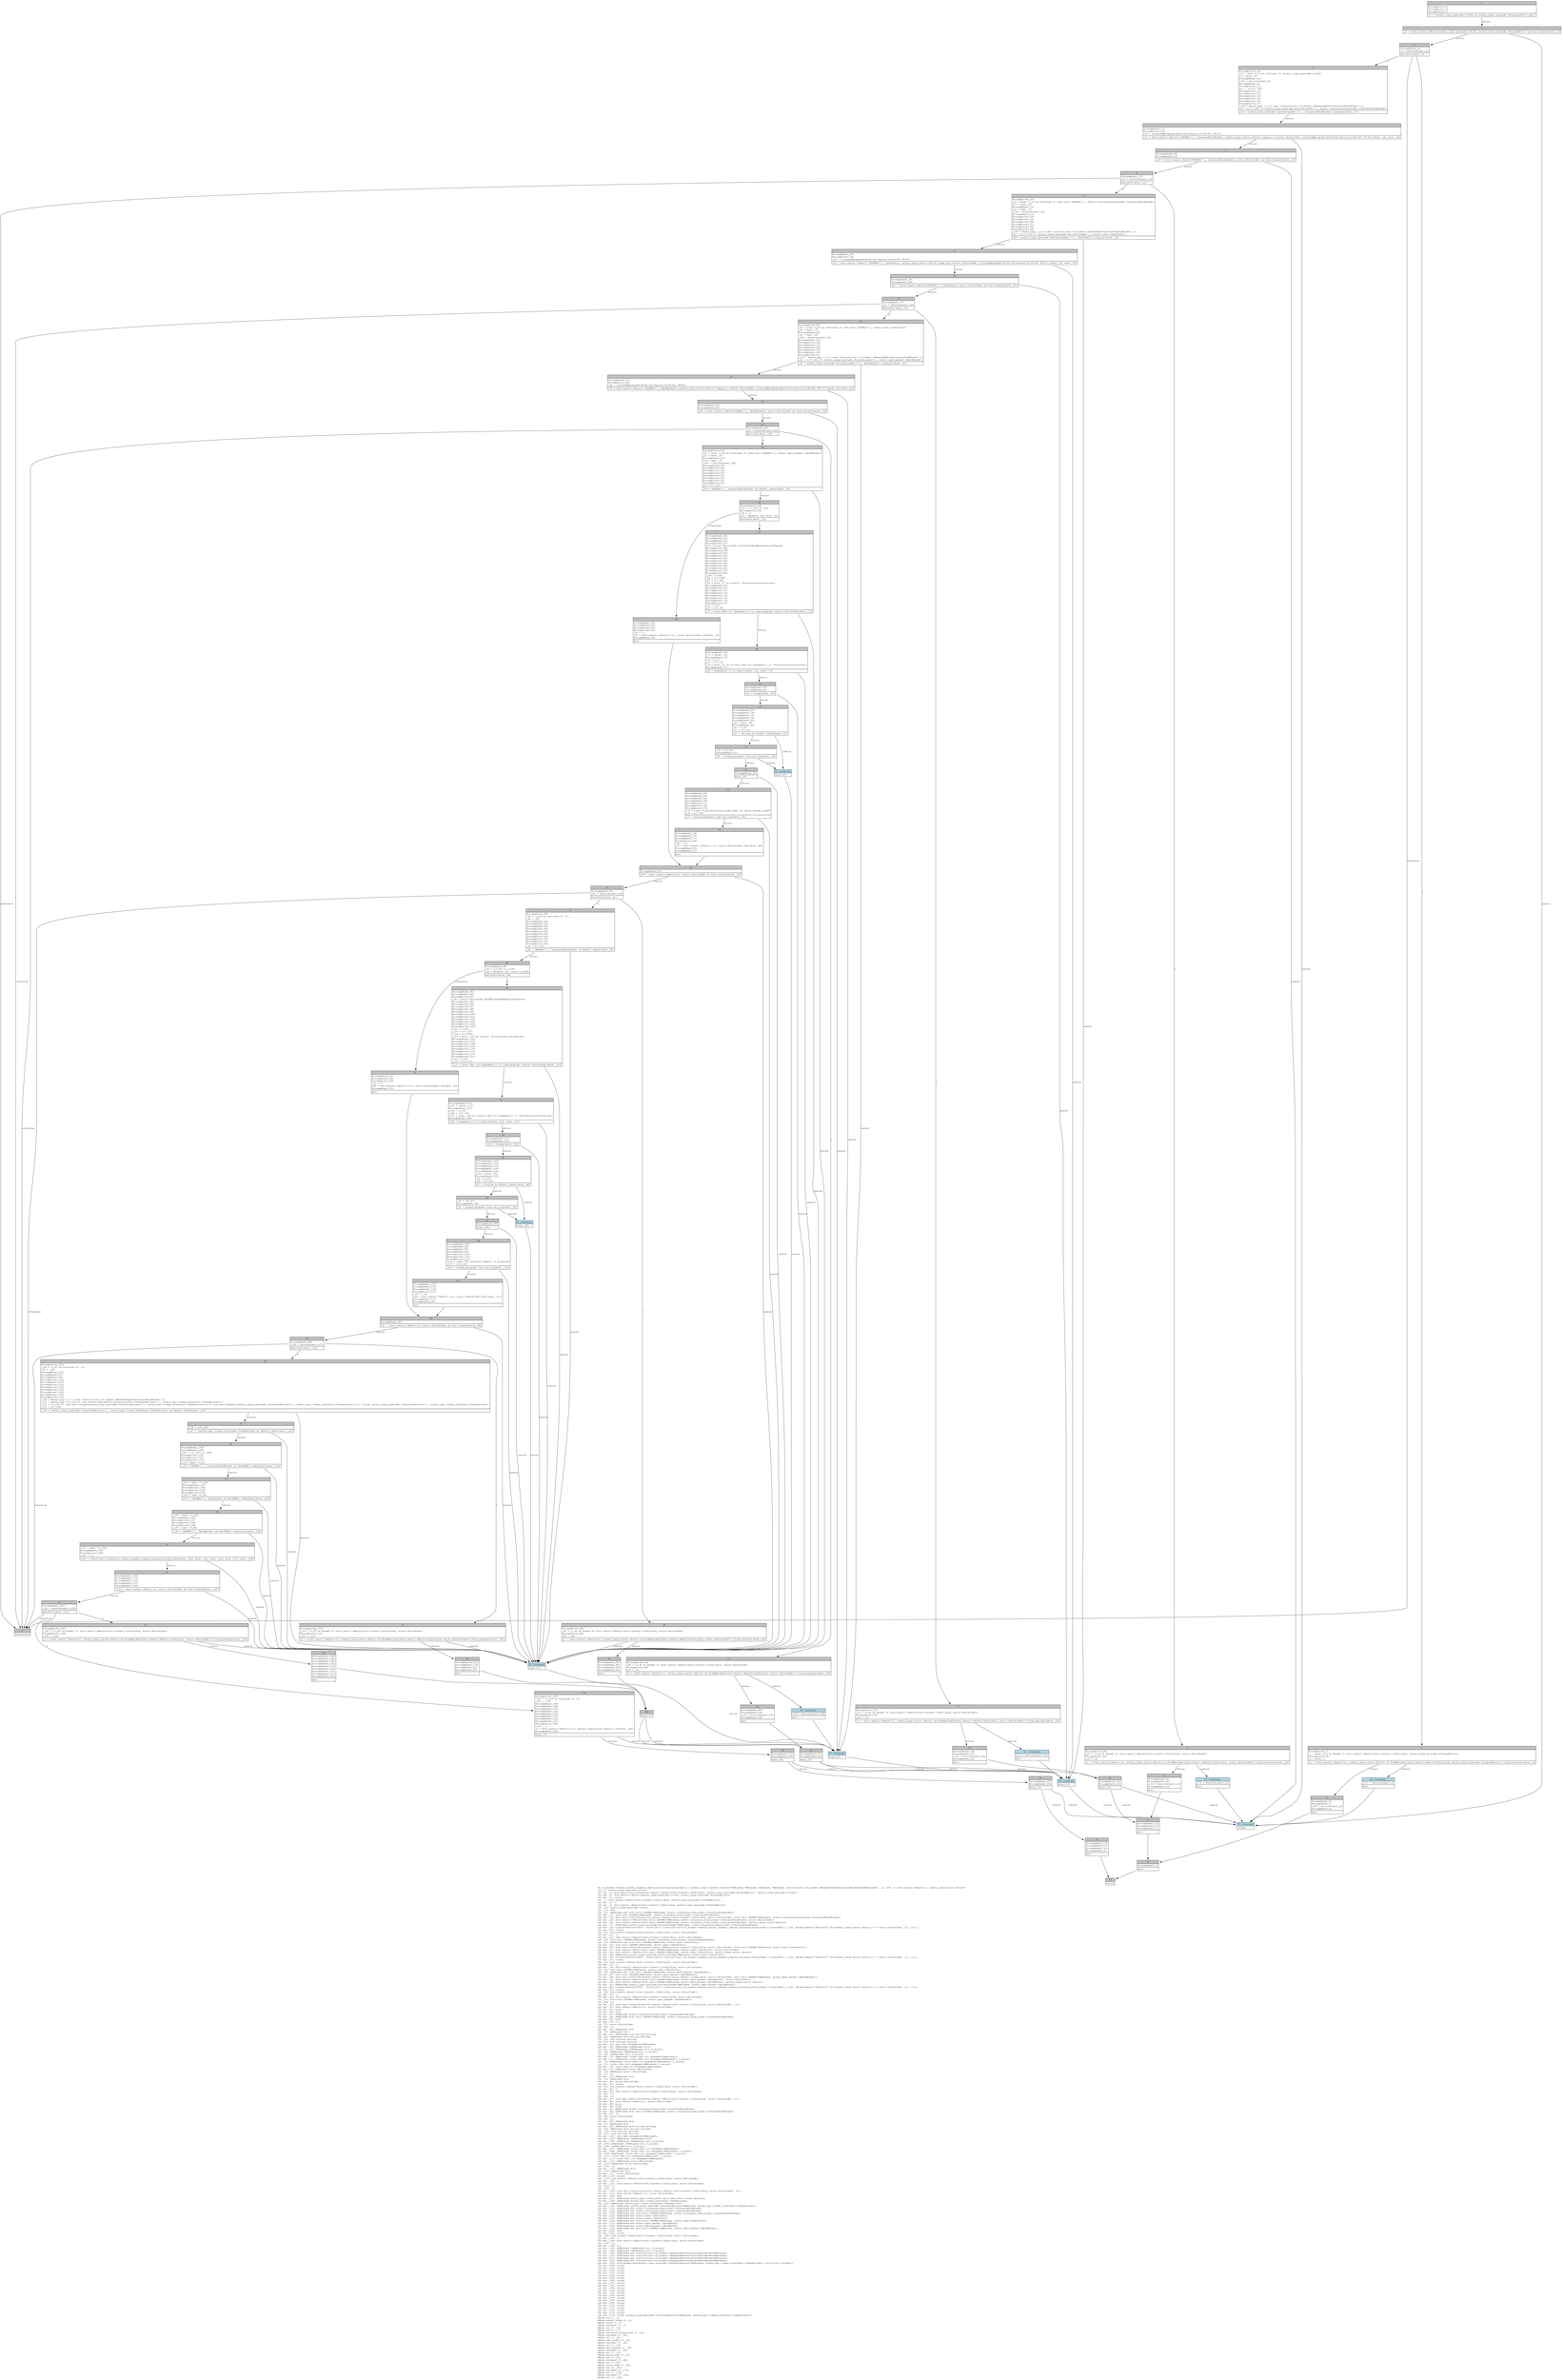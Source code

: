 digraph Mir_0_1212 {
    graph [fontname="Courier, monospace"];
    node [fontname="Courier, monospace"];
    edge [fontname="Courier, monospace"];
    label=<fn if_staker::handle_cancel_request_remove_insurance_fund_stake(_1: anchor_lang::context::Context&lt;ReErased, ReErased, ReErased, ReErased, instructions::if_staker::RequestRemoveInsuranceFundStake&lt;ReErased&gt;&gt;, _2: u16) -&gt; std::result::Result&lt;(), anchor_lang::error::Error&gt;<br align="left"/>let _3: anchor_lang::prelude::Clock;<br align="left"/>let mut _4: std::ops::ControlFlow&lt;std::result::Result&lt;std::convert::Infallible, anchor_lang::prelude::ProgramError&gt;, anchor_lang::prelude::Clock&gt;;<br align="left"/>let mut _5: std::result::Result&lt;anchor_lang::prelude::Clock, anchor_lang::prelude::ProgramError&gt;;<br align="left"/>let mut _6: isize;<br align="left"/>let _7: std::result::Result&lt;std::convert::Infallible, anchor_lang::prelude::ProgramError&gt;;<br align="left"/>let mut _8: !;<br align="left"/>let mut _9: std::result::Result&lt;std::convert::Infallible, anchor_lang::prelude::ProgramError&gt;;<br align="left"/>let _10: anchor_lang::prelude::Clock;<br align="left"/>let _11: i64;<br align="left"/>let _12: &amp;ReErased mut std::cell::RefMut&lt;ReErased, state::insurance_fund_stake::InsuranceFundStake&gt;;<br align="left"/>let mut _13: std::cell::RefMut&lt;ReErased, state::insurance_fund_stake::InsuranceFundStake&gt;;<br align="left"/>let mut _14: std::ops::ControlFlow&lt;std::result::Result&lt;std::convert::Infallible, error::ErrorCode&gt;, std::cell::RefMut&lt;ReErased, state::insurance_fund_stake::InsuranceFundStake&gt;&gt;;<br align="left"/>let mut _15: std::result::Result&lt;std::cell::RefMut&lt;ReErased, state::insurance_fund_stake::InsuranceFundStake&gt;, error::ErrorCode&gt;;<br align="left"/>let mut _16: std::result::Result&lt;std::cell::RefMut&lt;ReErased, state::insurance_fund_stake::InsuranceFundStake&gt;, anchor_lang::error::Error&gt;;<br align="left"/>let mut _17: &amp;ReErased anchor_lang::prelude::AccountLoader&lt;ReErased, state::insurance_fund_stake::InsuranceFundStake&gt;;<br align="left"/>let mut _18: Closure(DefId(0:8519 ~ drift[d311]::instructions::if_staker::handle_cancel_request_remove_insurance_fund_stake::{closure#0}), [i32, Binder(extern &quot;RustCall&quot; fn((anchor_lang::error::Error,)) -&gt; error::ErrorCode, []), ()]);<br align="left"/>let mut _19: isize;<br align="left"/>let _20: std::result::Result&lt;std::convert::Infallible, error::ErrorCode&gt;;<br align="left"/>let mut _21: !;<br align="left"/>let mut _22: std::result::Result&lt;std::convert::Infallible, error::ErrorCode&gt;;<br align="left"/>let _23: std::cell::RefMut&lt;ReErased, state::insurance_fund_stake::InsuranceFundStake&gt;;<br align="left"/>let _24: &amp;ReErased mut std::cell::RefMut&lt;ReErased, state::user::UserStats&gt;;<br align="left"/>let mut _25: std::cell::RefMut&lt;ReErased, state::user::UserStats&gt;;<br align="left"/>let mut _26: std::ops::ControlFlow&lt;std::result::Result&lt;std::convert::Infallible, error::ErrorCode&gt;, std::cell::RefMut&lt;ReErased, state::user::UserStats&gt;&gt;;<br align="left"/>let mut _27: std::result::Result&lt;std::cell::RefMut&lt;ReErased, state::user::UserStats&gt;, error::ErrorCode&gt;;<br align="left"/>let mut _28: std::result::Result&lt;std::cell::RefMut&lt;ReErased, state::user::UserStats&gt;, anchor_lang::error::Error&gt;;<br align="left"/>let mut _29: &amp;ReErased anchor_lang::prelude::AccountLoader&lt;ReErased, state::user::UserStats&gt;;<br align="left"/>let mut _30: Closure(DefId(0:8520 ~ drift[d311]::instructions::if_staker::handle_cancel_request_remove_insurance_fund_stake::{closure#1}), [i32, Binder(extern &quot;RustCall&quot; fn((anchor_lang::error::Error,)) -&gt; error::ErrorCode, []), ()]);<br align="left"/>let mut _31: isize;<br align="left"/>let _32: std::result::Result&lt;std::convert::Infallible, error::ErrorCode&gt;;<br align="left"/>let mut _33: !;<br align="left"/>let mut _34: std::result::Result&lt;std::convert::Infallible, error::ErrorCode&gt;;<br align="left"/>let _35: std::cell::RefMut&lt;ReErased, state::user::UserStats&gt;;<br align="left"/>let _36: &amp;ReErased mut std::cell::RefMut&lt;ReErased, state::spot_market::SpotMarket&gt;;<br align="left"/>let mut _37: std::cell::RefMut&lt;ReErased, state::spot_market::SpotMarket&gt;;<br align="left"/>let mut _38: std::ops::ControlFlow&lt;std::result::Result&lt;std::convert::Infallible, error::ErrorCode&gt;, std::cell::RefMut&lt;ReErased, state::spot_market::SpotMarket&gt;&gt;;<br align="left"/>let mut _39: std::result::Result&lt;std::cell::RefMut&lt;ReErased, state::spot_market::SpotMarket&gt;, error::ErrorCode&gt;;<br align="left"/>let mut _40: std::result::Result&lt;std::cell::RefMut&lt;ReErased, state::spot_market::SpotMarket&gt;, anchor_lang::error::Error&gt;;<br align="left"/>let mut _41: &amp;ReErased anchor_lang::prelude::AccountLoader&lt;ReErased, state::spot_market::SpotMarket&gt;;<br align="left"/>let mut _42: Closure(DefId(0:8521 ~ drift[d311]::instructions::if_staker::handle_cancel_request_remove_insurance_fund_stake::{closure#2}), [i32, Binder(extern &quot;RustCall&quot; fn((anchor_lang::error::Error,)) -&gt; error::ErrorCode, []), ()]);<br align="left"/>let mut _43: isize;<br align="left"/>let _44: std::result::Result&lt;std::convert::Infallible, error::ErrorCode&gt;;<br align="left"/>let mut _45: !;<br align="left"/>let mut _46: std::result::Result&lt;std::convert::Infallible, error::ErrorCode&gt;;<br align="left"/>let _47: std::cell::RefMut&lt;ReErased, state::spot_market::SpotMarket&gt;;<br align="left"/>let _48: ();<br align="left"/>let mut _49: std::ops::ControlFlow&lt;std::result::Result&lt;std::convert::Infallible, error::ErrorCode&gt;, ()&gt;;<br align="left"/>let mut _50: std::result::Result&lt;(), error::ErrorCode&gt;;<br align="left"/>let mut _51: bool;<br align="left"/>let mut _52: u16;<br align="left"/>let mut _53: &amp;ReErased state::insurance_fund_stake::InsuranceFundStake;<br align="left"/>let mut _54: &amp;ReErased std::cell::RefMut&lt;ReErased, state::insurance_fund_stake::InsuranceFundStake&gt;;<br align="left"/>let mut _55: u16;<br align="left"/>let mut _56: ();<br align="left"/>let _57: error::ErrorCode;<br align="left"/>let _58: ();<br align="left"/>let mut _59: &amp;ReErased str;<br align="left"/>let _60: &amp;ReErased str;<br align="left"/>let mut _61: &amp;ReErased std::string::String;<br align="left"/>let _62: &amp;ReErased std::string::String;<br align="left"/>let _63: std::string::String;<br align="left"/>let _64: std::string::String;<br align="left"/>let mut _65: std::fmt::Arguments&lt;ReErased&gt;;<br align="left"/>let mut _66: &amp;ReErased [&amp;ReErased str];<br align="left"/>let mut _67: &amp;ReErased [&amp;ReErased str; 2_usize];<br align="left"/>let _68: &amp;ReErased [&amp;ReErased str; 2_usize];<br align="left"/>let _69: [&amp;ReErased str; 2_usize];<br align="left"/>let mut _70: &amp;ReErased [core::fmt::rt::Argument&lt;ReErased&gt;];<br align="left"/>let mut _71: &amp;ReErased [core::fmt::rt::Argument&lt;ReErased&gt;; 1_usize];<br align="left"/>let _72: &amp;ReErased [core::fmt::rt::Argument&lt;ReErased&gt;; 1_usize];<br align="left"/>let _73: [core::fmt::rt::Argument&lt;ReErased&gt;; 1_usize];<br align="left"/>let mut _74: core::fmt::rt::Argument&lt;ReErased&gt;;<br align="left"/>let mut _75: &amp;ReErased error::ErrorCode;<br align="left"/>let _76: &amp;ReErased error::ErrorCode;<br align="left"/>let _77: ();<br align="left"/>let mut _78: &amp;ReErased str;<br align="left"/>let _79: &amp;ReErased str;<br align="left"/>let mut _80: error::ErrorCode;<br align="left"/>let mut _81: isize;<br align="left"/>let _82: std::result::Result&lt;std::convert::Infallible, error::ErrorCode&gt;;<br align="left"/>let mut _83: !;<br align="left"/>let mut _84: std::result::Result&lt;std::convert::Infallible, error::ErrorCode&gt;;<br align="left"/>let _85: ();<br align="left"/>let _86: ();<br align="left"/>let mut _87: std::ops::ControlFlow&lt;std::result::Result&lt;std::convert::Infallible, error::ErrorCode&gt;, ()&gt;;<br align="left"/>let mut _88: std::result::Result&lt;(), error::ErrorCode&gt;;<br align="left"/>let mut _89: bool;<br align="left"/>let mut _90: u128;<br align="left"/>let mut _91: &amp;ReErased state::insurance_fund_stake::InsuranceFundStake;<br align="left"/>let mut _92: &amp;ReErased std::cell::RefMut&lt;ReErased, state::insurance_fund_stake::InsuranceFundStake&gt;;<br align="left"/>let mut _93: ();<br align="left"/>let _94: error::ErrorCode;<br align="left"/>let _95: ();<br align="left"/>let mut _96: &amp;ReErased str;<br align="left"/>let _97: &amp;ReErased str;<br align="left"/>let mut _98: &amp;ReErased std::string::String;<br align="left"/>let _99: &amp;ReErased std::string::String;<br align="left"/>let _100: std::string::String;<br align="left"/>let _101: std::string::String;<br align="left"/>let mut _102: std::fmt::Arguments&lt;ReErased&gt;;<br align="left"/>let mut _103: &amp;ReErased [&amp;ReErased str];<br align="left"/>let mut _104: &amp;ReErased [&amp;ReErased str; 2_usize];<br align="left"/>let _105: &amp;ReErased [&amp;ReErased str; 2_usize];<br align="left"/>let _106: [&amp;ReErased str; 2_usize];<br align="left"/>let mut _107: &amp;ReErased [core::fmt::rt::Argument&lt;ReErased&gt;];<br align="left"/>let mut _108: &amp;ReErased [core::fmt::rt::Argument&lt;ReErased&gt;; 1_usize];<br align="left"/>let _109: &amp;ReErased [core::fmt::rt::Argument&lt;ReErased&gt;; 1_usize];<br align="left"/>let _110: [core::fmt::rt::Argument&lt;ReErased&gt;; 1_usize];<br align="left"/>let mut _111: core::fmt::rt::Argument&lt;ReErased&gt;;<br align="left"/>let mut _112: &amp;ReErased error::ErrorCode;<br align="left"/>let _113: &amp;ReErased error::ErrorCode;<br align="left"/>let _114: ();<br align="left"/>let mut _115: &amp;ReErased str;<br align="left"/>let _116: &amp;ReErased str;<br align="left"/>let mut _117: error::ErrorCode;<br align="left"/>let mut _118: isize;<br align="left"/>let _119: std::result::Result&lt;std::convert::Infallible, error::ErrorCode&gt;;<br align="left"/>let mut _120: !;<br align="left"/>let mut _121: std::result::Result&lt;std::convert::Infallible, error::ErrorCode&gt;;<br align="left"/>let _122: ();<br align="left"/>let _123: ();<br align="left"/>let mut _124: std::ops::ControlFlow&lt;std::result::Result&lt;std::convert::Infallible, error::ErrorCode&gt;, ()&gt;;<br align="left"/>let mut _125: std::result::Result&lt;(), error::ErrorCode&gt;;<br align="left"/>let mut _126: u64;<br align="left"/>let mut _127: &amp;ReErased anchor_spl::token_2022::spl_token_2022::state::Account;<br align="left"/>let mut _128: &amp;ReErased anchor_spl::token_interface::TokenAccount;<br align="left"/>let _129: &amp;ReErased anchor_spl::token_interface::TokenAccount;<br align="left"/>let mut _130: &amp;ReErased anchor_lang::prelude::InterfaceAccount&lt;ReErased, anchor_spl::token_interface::TokenAccount&gt;;<br align="left"/>let mut _131: &amp;ReErased mut state::insurance_fund_stake::InsuranceFundStake;<br align="left"/>let mut _132: &amp;ReErased mut state::insurance_fund_stake::InsuranceFundStake;<br align="left"/>let mut _133: &amp;ReErased mut std::cell::RefMut&lt;ReErased, state::insurance_fund_stake::InsuranceFundStake&gt;;<br align="left"/>let mut _134: &amp;ReErased mut state::user::UserStats;<br align="left"/>let mut _135: &amp;ReErased mut state::user::UserStats;<br align="left"/>let mut _136: &amp;ReErased mut std::cell::RefMut&lt;ReErased, state::user::UserStats&gt;;<br align="left"/>let mut _137: &amp;ReErased mut state::spot_market::SpotMarket;<br align="left"/>let mut _138: &amp;ReErased mut state::spot_market::SpotMarket;<br align="left"/>let mut _139: &amp;ReErased mut std::cell::RefMut&lt;ReErased, state::spot_market::SpotMarket&gt;;<br align="left"/>let mut _140: i64;<br align="left"/>let mut _141: isize;<br align="left"/>let _142: std::result::Result&lt;std::convert::Infallible, error::ErrorCode&gt;;<br align="left"/>let mut _143: !;<br align="left"/>let mut _144: std::result::Result&lt;std::convert::Infallible, error::ErrorCode&gt;;<br align="left"/>let _145: ();<br align="left"/>let mut _146: ();<br align="left"/>let mut _147: &amp;ReErased [&amp;ReErased str; 2_usize];<br align="left"/>let mut _148: &amp;ReErased [&amp;ReErased str; 2_usize];<br align="left"/>let mut _149: &amp;ReErased mut instructions::if_staker::RequestRemoveInsuranceFundStake&lt;ReErased&gt;;<br align="left"/>let mut _150: &amp;ReErased mut instructions::if_staker::RequestRemoveInsuranceFundStake&lt;ReErased&gt;;<br align="left"/>let mut _151: &amp;ReErased mut instructions::if_staker::RequestRemoveInsuranceFundStake&lt;ReErased&gt;;<br align="left"/>let mut _152: &amp;ReErased mut instructions::if_staker::RequestRemoveInsuranceFundStake&lt;ReErased&gt;;<br align="left"/>let mut _153: std::boxed::Box&lt;anchor_lang::prelude::InterfaceAccount&lt;ReErased, anchor_spl::token_interface::TokenAccount&gt;, std::alloc::Global&gt;;<br align="left"/>let mut _154: isize;<br align="left"/>let mut _155: isize;<br align="left"/>let mut _156: isize;<br align="left"/>let mut _157: isize;<br align="left"/>let mut _158: isize;<br align="left"/>let mut _159: isize;<br align="left"/>let mut _160: isize;<br align="left"/>let mut _161: isize;<br align="left"/>let mut _162: isize;<br align="left"/>let mut _163: isize;<br align="left"/>let mut _164: isize;<br align="left"/>let mut _165: isize;<br align="left"/>let mut _166: isize;<br align="left"/>let mut _167: isize;<br align="left"/>let mut _168: isize;<br align="left"/>let mut _169: isize;<br align="left"/>let mut _170: isize;<br align="left"/>let mut _171: isize;<br align="left"/>let mut _172: isize;<br align="left"/>let mut _173: isize;<br align="left"/>let mut _174: *const anchor_lang::prelude::InterfaceAccount&lt;ReErased, anchor_spl::token_interface::TokenAccount&gt;;<br align="left"/>debug ctx =&gt; _1;<br align="left"/>debug market_index =&gt; _2;<br align="left"/>debug clock =&gt; _3;<br align="left"/>debug residual =&gt; _7;<br align="left"/>debug val =&gt; _10;<br align="left"/>debug now =&gt; _11;<br align="left"/>debug insurance_fund_stake =&gt; _12;<br align="left"/>debug residual =&gt; _20;<br align="left"/>debug val =&gt; _23;<br align="left"/>debug user_stats =&gt; _24;<br align="left"/>debug residual =&gt; _32;<br align="left"/>debug val =&gt; _35;<br align="left"/>debug spot_market =&gt; _36;<br align="left"/>debug residual =&gt; _44;<br align="left"/>debug val =&gt; _47;<br align="left"/>debug error_code =&gt; _57;<br align="left"/>debug res =&gt; _64;<br align="left"/>debug residual =&gt; _82;<br align="left"/>debug val =&gt; _85;<br align="left"/>debug error_code =&gt; _94;<br align="left"/>debug res =&gt; _101;<br align="left"/>debug residual =&gt; _119;<br align="left"/>debug val =&gt; _122;<br align="left"/>debug residual =&gt; _142;<br align="left"/>debug val =&gt; _145;<br align="left"/>>;
    bb0__0_1212 [shape="none", label=<<table border="0" cellborder="1" cellspacing="0"><tr><td bgcolor="gray" align="center" colspan="1">0</td></tr><tr><td align="left" balign="left">StorageLive(_3)<br/>StorageLive(_4)<br/>StorageLive(_5)<br/></td></tr><tr><td align="left">_5 = &lt;anchor_lang::prelude::Clock as anchor_lang::prelude::SolanaSysvar&gt;::get()</td></tr></table>>];
    bb1__0_1212 [shape="none", label=<<table border="0" cellborder="1" cellspacing="0"><tr><td bgcolor="gray" align="center" colspan="1">1</td></tr><tr><td align="left">_4 = &lt;std::result::Result&lt;anchor_lang::prelude::Clock, anchor_lang::prelude::ProgramError&gt; as Try&gt;::branch(move _5)</td></tr></table>>];
    bb2__0_1212 [shape="none", label=<<table border="0" cellborder="1" cellspacing="0"><tr><td bgcolor="gray" align="center" colspan="1">2</td></tr><tr><td align="left" balign="left">StorageDead(_5)<br/>_6 = discriminant(_4)<br/></td></tr><tr><td align="left">switchInt(move _6)</td></tr></table>>];
    bb3__0_1212 [shape="none", label=<<table border="0" cellborder="1" cellspacing="0"><tr><td bgcolor="gray" align="center" colspan="1">3</td></tr><tr><td align="left" balign="left">StorageLive(_10)<br/>_10 = move ((_4 as Continue).0: anchor_lang::prelude::Clock)<br/>_3 = move _10<br/>StorageDead(_10)<br/>_154 = discriminant(_4)<br/>StorageDead(_4)<br/>StorageLive(_11)<br/>_11 = (_3.4: i64)<br/>StorageLive(_12)<br/>StorageLive(_13)<br/>StorageLive(_14)<br/>StorageLive(_15)<br/>StorageLive(_16)<br/>StorageLive(_17)<br/>_149 = deref_copy (_1.1: &amp;mut instructions::if_staker::RequestRemoveInsuranceFundStake&lt;'_&gt;)<br/>_17 = &amp;((*_149).1: anchor_lang::prelude::AccountLoader&lt;'_, state::insurance_fund_stake::InsuranceFundStake&gt;)<br/></td></tr><tr><td align="left">_16 = anchor_lang::prelude::AccountLoader::&lt;'_, InsuranceFundStake&gt;::load_mut(move _17)</td></tr></table>>];
    bb4__0_1212 [shape="none", label=<<table border="0" cellborder="1" cellspacing="0"><tr><td bgcolor="gray" align="center" colspan="1">4</td></tr><tr><td align="left">unreachable</td></tr></table>>];
    bb5__0_1212 [shape="none", label=<<table border="0" cellborder="1" cellspacing="0"><tr><td bgcolor="gray" align="center" colspan="1">5</td></tr><tr><td align="left" balign="left">StorageLive(_7)<br/>_7 = move ((_4 as Break).0: std::result::Result&lt;std::convert::Infallible, anchor_lang::prelude::ProgramError&gt;)<br/>StorageLive(_9)<br/>_9 = move _7<br/></td></tr><tr><td align="left">_0 = &lt;std::result::Result&lt;(), anchor_lang::error::Error&gt; as FromResidual&lt;std::result::Result&lt;Infallible, anchor_lang::prelude::ProgramError&gt;&gt;&gt;::from_residual(move _9)</td></tr></table>>];
    bb6__0_1212 [shape="none", label=<<table border="0" cellborder="1" cellspacing="0"><tr><td bgcolor="gray" align="center" colspan="1">6</td></tr><tr><td align="left" balign="left">StorageDead(_9)<br/>StorageDead(_7)<br/>_168 = discriminant(_4)<br/>StorageDead(_4)<br/></td></tr><tr><td align="left">goto</td></tr></table>>];
    bb7__0_1212 [shape="none", label=<<table border="0" cellborder="1" cellspacing="0"><tr><td bgcolor="gray" align="center" colspan="1">7</td></tr><tr><td align="left" balign="left">StorageDead(_17)<br/>StorageLive(_18)<br/>_18 = {closure@programs/drift/src/macros.rs:58:44: 58:47}<br/></td></tr><tr><td align="left">_15 = std::result::Result::&lt;RefMut&lt;'_, InsuranceFundStake&gt;, anchor_lang::error::Error&gt;::map_err::&lt;error::ErrorCode, {closure@programs/drift/src/macros.rs:58:44: 58:47}&gt;(move _16, move _18)</td></tr></table>>];
    bb8__0_1212 [shape="none", label=<<table border="0" cellborder="1" cellspacing="0"><tr><td bgcolor="gray" align="center" colspan="1">8</td></tr><tr><td align="left" balign="left">StorageDead(_18)<br/>StorageDead(_16)<br/></td></tr><tr><td align="left">_14 = &lt;std::result::Result&lt;RefMut&lt;'_, InsuranceFundStake&gt;, error::ErrorCode&gt; as Try&gt;::branch(move _15)</td></tr></table>>];
    bb9__0_1212 [shape="none", label=<<table border="0" cellborder="1" cellspacing="0"><tr><td bgcolor="gray" align="center" colspan="1">9</td></tr><tr><td align="left" balign="left">StorageDead(_15)<br/>_19 = discriminant(_14)<br/></td></tr><tr><td align="left">switchInt(move _19)</td></tr></table>>];
    bb10__0_1212 [shape="none", label=<<table border="0" cellborder="1" cellspacing="0"><tr><td bgcolor="gray" align="center" colspan="1">10</td></tr><tr><td align="left" balign="left">StorageLive(_23)<br/>_23 = move ((_14 as Continue).0: std::cell::RefMut&lt;'_, state::insurance_fund_stake::InsuranceFundStake&gt;)<br/>_13 = move _23<br/>StorageDead(_23)<br/>_12 = &amp;mut _13<br/>_158 = discriminant(_14)<br/>StorageDead(_14)<br/>StorageLive(_24)<br/>StorageLive(_25)<br/>StorageLive(_26)<br/>StorageLive(_27)<br/>StorageLive(_28)<br/>StorageLive(_29)<br/>_150 = deref_copy (_1.1: &amp;mut instructions::if_staker::RequestRemoveInsuranceFundStake&lt;'_&gt;)<br/>_29 = &amp;((*_150).2: anchor_lang::prelude::AccountLoader&lt;'_, state::user::UserStats&gt;)<br/></td></tr><tr><td align="left">_28 = anchor_lang::prelude::AccountLoader::&lt;'_, UserStats&gt;::load_mut(move _29)</td></tr></table>>];
    bb11__0_1212 [shape="none", label=<<table border="0" cellborder="1" cellspacing="0"><tr><td bgcolor="gray" align="center" colspan="1">11</td></tr><tr><td align="left" balign="left">StorageLive(_20)<br/>_20 = ((_14 as Break).0: std::result::Result&lt;std::convert::Infallible, error::ErrorCode&gt;)<br/>StorageLive(_22)<br/>_22 = _20<br/></td></tr><tr><td align="left">_0 = &lt;std::result::Result&lt;(), anchor_lang::error::Error&gt; as FromResidual&lt;std::result::Result&lt;Infallible, error::ErrorCode&gt;&gt;&gt;::from_residual(move _22)</td></tr></table>>];
    bb12__0_1212 [shape="none", label=<<table border="0" cellborder="1" cellspacing="0"><tr><td bgcolor="gray" align="center" colspan="1">12</td></tr><tr><td align="left" balign="left">StorageDead(_22)<br/>StorageDead(_20)<br/>_156 = discriminant(_14)<br/>StorageDead(_14)<br/></td></tr><tr><td align="left">goto</td></tr></table>>];
    bb13__0_1212 [shape="none", label=<<table border="0" cellborder="1" cellspacing="0"><tr><td bgcolor="gray" align="center" colspan="1">13</td></tr><tr><td align="left" balign="left">StorageDead(_29)<br/>StorageLive(_30)<br/>_30 = {closure@programs/drift/src/macros.rs:58:44: 58:47}<br/></td></tr><tr><td align="left">_27 = std::result::Result::&lt;RefMut&lt;'_, UserStats&gt;, anchor_lang::error::Error&gt;::map_err::&lt;error::ErrorCode, {closure@programs/drift/src/macros.rs:58:44: 58:47}&gt;(move _28, move _30)</td></tr></table>>];
    bb14__0_1212 [shape="none", label=<<table border="0" cellborder="1" cellspacing="0"><tr><td bgcolor="gray" align="center" colspan="1">14</td></tr><tr><td align="left" balign="left">StorageDead(_30)<br/>StorageDead(_28)<br/></td></tr><tr><td align="left">_26 = &lt;std::result::Result&lt;RefMut&lt;'_, UserStats&gt;, error::ErrorCode&gt; as Try&gt;::branch(move _27)</td></tr></table>>];
    bb15__0_1212 [shape="none", label=<<table border="0" cellborder="1" cellspacing="0"><tr><td bgcolor="gray" align="center" colspan="1">15</td></tr><tr><td align="left" balign="left">StorageDead(_27)<br/>_31 = discriminant(_26)<br/></td></tr><tr><td align="left">switchInt(move _31)</td></tr></table>>];
    bb16__0_1212 [shape="none", label=<<table border="0" cellborder="1" cellspacing="0"><tr><td bgcolor="gray" align="center" colspan="1">16</td></tr><tr><td align="left" balign="left">StorageLive(_35)<br/>_35 = move ((_26 as Continue).0: std::cell::RefMut&lt;'_, state::user::UserStats&gt;)<br/>_25 = move _35<br/>StorageDead(_35)<br/>_24 = &amp;mut _25<br/>_162 = discriminant(_26)<br/>StorageDead(_26)<br/>StorageLive(_36)<br/>StorageLive(_37)<br/>StorageLive(_38)<br/>StorageLive(_39)<br/>StorageLive(_40)<br/>StorageLive(_41)<br/>_151 = deref_copy (_1.1: &amp;mut instructions::if_staker::RequestRemoveInsuranceFundStake&lt;'_&gt;)<br/>_41 = &amp;((*_151).0: anchor_lang::prelude::AccountLoader&lt;'_, state::spot_market::SpotMarket&gt;)<br/></td></tr><tr><td align="left">_40 = anchor_lang::prelude::AccountLoader::&lt;'_, SpotMarket&gt;::load_mut(move _41)</td></tr></table>>];
    bb17__0_1212 [shape="none", label=<<table border="0" cellborder="1" cellspacing="0"><tr><td bgcolor="gray" align="center" colspan="1">17</td></tr><tr><td align="left" balign="left">StorageLive(_32)<br/>_32 = ((_26 as Break).0: std::result::Result&lt;std::convert::Infallible, error::ErrorCode&gt;)<br/>StorageLive(_34)<br/>_34 = _32<br/></td></tr><tr><td align="left">_0 = &lt;std::result::Result&lt;(), anchor_lang::error::Error&gt; as FromResidual&lt;std::result::Result&lt;Infallible, error::ErrorCode&gt;&gt;&gt;::from_residual(move _34)</td></tr></table>>];
    bb18__0_1212 [shape="none", label=<<table border="0" cellborder="1" cellspacing="0"><tr><td bgcolor="gray" align="center" colspan="1">18</td></tr><tr><td align="left" balign="left">StorageDead(_34)<br/>StorageDead(_32)<br/>_160 = discriminant(_26)<br/>StorageDead(_26)<br/></td></tr><tr><td align="left">goto</td></tr></table>>];
    bb19__0_1212 [shape="none", label=<<table border="0" cellborder="1" cellspacing="0"><tr><td bgcolor="gray" align="center" colspan="1">19</td></tr><tr><td align="left" balign="left">StorageDead(_41)<br/>StorageLive(_42)<br/>_42 = {closure@programs/drift/src/macros.rs:58:44: 58:47}<br/></td></tr><tr><td align="left">_39 = std::result::Result::&lt;RefMut&lt;'_, SpotMarket&gt;, anchor_lang::error::Error&gt;::map_err::&lt;error::ErrorCode, {closure@programs/drift/src/macros.rs:58:44: 58:47}&gt;(move _40, move _42)</td></tr></table>>];
    bb20__0_1212 [shape="none", label=<<table border="0" cellborder="1" cellspacing="0"><tr><td bgcolor="gray" align="center" colspan="1">20</td></tr><tr><td align="left" balign="left">StorageDead(_42)<br/>StorageDead(_40)<br/></td></tr><tr><td align="left">_38 = &lt;std::result::Result&lt;RefMut&lt;'_, SpotMarket&gt;, error::ErrorCode&gt; as Try&gt;::branch(move _39)</td></tr></table>>];
    bb21__0_1212 [shape="none", label=<<table border="0" cellborder="1" cellspacing="0"><tr><td bgcolor="gray" align="center" colspan="1">21</td></tr><tr><td align="left" balign="left">StorageDead(_39)<br/>_43 = discriminant(_38)<br/></td></tr><tr><td align="left">switchInt(move _43)</td></tr></table>>];
    bb22__0_1212 [shape="none", label=<<table border="0" cellborder="1" cellspacing="0"><tr><td bgcolor="gray" align="center" colspan="1">22</td></tr><tr><td align="left" balign="left">StorageLive(_47)<br/>_47 = move ((_38 as Continue).0: std::cell::RefMut&lt;'_, state::spot_market::SpotMarket&gt;)<br/>_37 = move _47<br/>StorageDead(_47)<br/>_36 = &amp;mut _37<br/>_166 = discriminant(_38)<br/>StorageDead(_38)<br/>StorageLive(_48)<br/>StorageLive(_49)<br/>StorageLive(_50)<br/>StorageLive(_51)<br/>StorageLive(_52)<br/>StorageLive(_53)<br/>StorageLive(_54)<br/>_54 = &amp;(*_12)<br/></td></tr><tr><td align="left">_53 = &lt;RefMut&lt;'_, InsuranceFundStake&gt; as Deref&gt;::deref(move _54)</td></tr></table>>];
    bb23__0_1212 [shape="none", label=<<table border="0" cellborder="1" cellspacing="0"><tr><td bgcolor="gray" align="center" colspan="1">23</td></tr><tr><td align="left" balign="left">StorageLive(_44)<br/>_44 = ((_38 as Break).0: std::result::Result&lt;std::convert::Infallible, error::ErrorCode&gt;)<br/>StorageLive(_46)<br/>_46 = _44<br/></td></tr><tr><td align="left">_0 = &lt;std::result::Result&lt;(), anchor_lang::error::Error&gt; as FromResidual&lt;std::result::Result&lt;Infallible, error::ErrorCode&gt;&gt;&gt;::from_residual(move _46)</td></tr></table>>];
    bb24__0_1212 [shape="none", label=<<table border="0" cellborder="1" cellspacing="0"><tr><td bgcolor="gray" align="center" colspan="1">24</td></tr><tr><td align="left" balign="left">StorageDead(_46)<br/>StorageDead(_44)<br/>_164 = discriminant(_38)<br/>StorageDead(_38)<br/></td></tr><tr><td align="left">goto</td></tr></table>>];
    bb25__0_1212 [shape="none", label=<<table border="0" cellborder="1" cellspacing="0"><tr><td bgcolor="gray" align="center" colspan="1">25</td></tr><tr><td align="left" balign="left">StorageDead(_54)<br/>_52 = ((*_53).8: u16)<br/>StorageLive(_55)<br/>_55 = _2<br/>_51 = Eq(move _52, move _55)<br/></td></tr><tr><td align="left">switchInt(move _51)</td></tr></table>>];
    bb26__0_1212 [shape="none", label=<<table border="0" cellborder="1" cellspacing="0"><tr><td bgcolor="gray" align="center" colspan="1">26</td></tr><tr><td align="left" balign="left">StorageDead(_55)<br/>StorageDead(_53)<br/>StorageDead(_52)<br/>StorageLive(_56)<br/>_56 = ()<br/>_50 = std::result::Result::&lt;(), error::ErrorCode&gt;::Ok(move _56)<br/>StorageDead(_56)<br/></td></tr><tr><td align="left">goto</td></tr></table>>];
    bb27__0_1212 [shape="none", label=<<table border="0" cellborder="1" cellspacing="0"><tr><td bgcolor="gray" align="center" colspan="1">27</td></tr><tr><td align="left" balign="left">StorageDead(_55)<br/>StorageDead(_53)<br/>StorageDead(_52)<br/>StorageLive(_57)<br/>_57 = error::ErrorCode::IncorrectSpotMarketAccountPassed<br/>StorageLive(_58)<br/>StorageLive(_59)<br/>StorageLive(_60)<br/>StorageLive(_61)<br/>StorageLive(_62)<br/>StorageLive(_63)<br/>StorageLive(_64)<br/>StorageLive(_65)<br/>StorageLive(_66)<br/>StorageLive(_67)<br/>StorageLive(_68)<br/>_148 = const _<br/>_68 = &amp;(*_148)<br/>_67 = &amp;(*_68)<br/>_66 = move _67 as &amp;[&amp;str] (PointerCoercion(Unsize))<br/>StorageDead(_67)<br/>StorageLive(_70)<br/>StorageLive(_71)<br/>StorageLive(_72)<br/>StorageLive(_73)<br/>StorageLive(_74)<br/>StorageLive(_75)<br/>StorageLive(_76)<br/>_76 = &amp;_57<br/>_75 = &amp;(*_76)<br/></td></tr><tr><td align="left">_74 = core::fmt::rt::Argument::&lt;'_&gt;::new_display::&lt;error::ErrorCode&gt;(move _75)</td></tr></table>>];
    bb28__0_1212 [shape="none", label=<<table border="0" cellborder="1" cellspacing="0"><tr><td bgcolor="gray" align="center" colspan="1">28</td></tr><tr><td align="left" balign="left">StorageDead(_75)<br/>_73 = [move _74]<br/>StorageDead(_74)<br/>_72 = &amp;_73<br/>_71 = &amp;(*_72)<br/>_70 = move _71 as &amp;[core::fmt::rt::Argument&lt;'_&gt;] (PointerCoercion(Unsize))<br/>StorageDead(_71)<br/></td></tr><tr><td align="left">_65 = Arguments::&lt;'_&gt;::new_v1(move _66, move _70)</td></tr></table>>];
    bb29__0_1212 [shape="none", label=<<table border="0" cellborder="1" cellspacing="0"><tr><td bgcolor="gray" align="center" colspan="1">29</td></tr><tr><td align="left" balign="left">StorageDead(_70)<br/>StorageDead(_66)<br/></td></tr><tr><td align="left">_64 = format(move _65)</td></tr></table>>];
    bb30__0_1212 [shape="none", label=<<table border="0" cellborder="1" cellspacing="0"><tr><td bgcolor="gray" align="center" colspan="1">30</td></tr><tr><td align="left" balign="left">StorageDead(_65)<br/>StorageDead(_76)<br/>StorageDead(_73)<br/>StorageDead(_72)<br/>StorageDead(_68)<br/>_63 = move _64<br/>StorageDead(_64)<br/>_62 = &amp;_63<br/>_61 = &amp;(*_62)<br/></td></tr><tr><td align="left">_60 = &lt;String as Deref&gt;::deref(move _61)</td></tr></table>>];
    bb31__0_1212 [shape="none", label=<<table border="0" cellborder="1" cellspacing="0"><tr><td bgcolor="gray" align="center" colspan="1">31</td></tr><tr><td align="left" balign="left">_59 = &amp;(*_60)<br/>StorageDead(_61)<br/></td></tr><tr><td align="left">_58 = solana_program::log::sol_log(move _59)</td></tr></table>>];
    bb32__0_1212 [shape="none", label=<<table border="0" cellborder="1" cellspacing="0"><tr><td bgcolor="gray" align="center" colspan="1">32</td></tr><tr><td align="left" balign="left">StorageDead(_59)<br/></td></tr><tr><td align="left">drop(_63)</td></tr></table>>];
    bb33__0_1212 [shape="none", label=<<table border="0" cellborder="1" cellspacing="0"><tr><td bgcolor="gray" align="center" colspan="1">33</td></tr><tr><td align="left" balign="left">StorageDead(_63)<br/>StorageDead(_62)<br/>StorageDead(_60)<br/>StorageDead(_58)<br/>StorageLive(_77)<br/>StorageLive(_78)<br/>StorageLive(_79)<br/>_79 = const &quot;insurance_fund_stake does not match market_index&quot;<br/>_78 = &amp;(*_79)<br/></td></tr><tr><td align="left">_77 = solana_program::log::sol_log(move _78)</td></tr></table>>];
    bb34__0_1212 [shape="none", label=<<table border="0" cellborder="1" cellspacing="0"><tr><td bgcolor="gray" align="center" colspan="1">34</td></tr><tr><td align="left" balign="left">StorageDead(_78)<br/>StorageDead(_79)<br/>StorageDead(_77)<br/>StorageLive(_80)<br/>_80 = _57<br/>_50 = std::result::Result::&lt;(), error::ErrorCode&gt;::Err(move _80)<br/>StorageDead(_80)<br/>StorageDead(_57)<br/></td></tr><tr><td align="left">goto</td></tr></table>>];
    bb35__0_1212 [shape="none", label=<<table border="0" cellborder="1" cellspacing="0"><tr><td bgcolor="gray" align="center" colspan="1">35</td></tr><tr><td align="left" balign="left">StorageDead(_51)<br/></td></tr><tr><td align="left">_49 = &lt;std::result::Result&lt;(), error::ErrorCode&gt; as Try&gt;::branch(move _50)</td></tr></table>>];
    bb36__0_1212 [shape="none", label=<<table border="0" cellborder="1" cellspacing="0"><tr><td bgcolor="gray" align="center" colspan="1">36</td></tr><tr><td align="left" balign="left">StorageDead(_50)<br/>_81 = discriminant(_49)<br/></td></tr><tr><td align="left">switchInt(move _81)</td></tr></table>>];
    bb37__0_1212 [shape="none", label=<<table border="0" cellborder="1" cellspacing="0"><tr><td bgcolor="gray" align="center" colspan="1">37</td></tr><tr><td align="left" balign="left">StorageLive(_85)<br/>_85 = ((_49 as Continue).0: ())<br/>_48 = _85<br/>StorageDead(_85)<br/>StorageDead(_49)<br/>StorageDead(_48)<br/>StorageLive(_86)<br/>StorageLive(_87)<br/>StorageLive(_88)<br/>StorageLive(_89)<br/>StorageLive(_90)<br/>StorageLive(_91)<br/>StorageLive(_92)<br/>_92 = &amp;(*_12)<br/></td></tr><tr><td align="left">_91 = &lt;RefMut&lt;'_, InsuranceFundStake&gt; as Deref&gt;::deref(move _92)</td></tr></table>>];
    bb38__0_1212 [shape="none", label=<<table border="0" cellborder="1" cellspacing="0"><tr><td bgcolor="gray" align="center" colspan="1">38</td></tr><tr><td align="left" balign="left">StorageLive(_82)<br/>_82 = ((_49 as Break).0: std::result::Result&lt;std::convert::Infallible, error::ErrorCode&gt;)<br/>StorageLive(_84)<br/>_84 = _82<br/></td></tr><tr><td align="left">_0 = &lt;std::result::Result&lt;(), anchor_lang::error::Error&gt; as FromResidual&lt;std::result::Result&lt;Infallible, error::ErrorCode&gt;&gt;&gt;::from_residual(move _84)</td></tr></table>>];
    bb39__0_1212 [shape="none", label=<<table border="0" cellborder="1" cellspacing="0"><tr><td bgcolor="gray" align="center" colspan="1">39</td></tr><tr><td align="left" balign="left">StorageDead(_84)<br/>StorageDead(_82)<br/>StorageDead(_49)<br/>StorageDead(_48)<br/></td></tr><tr><td align="left">goto</td></tr></table>>];
    bb40__0_1212 [shape="none", label=<<table border="0" cellborder="1" cellspacing="0"><tr><td bgcolor="gray" align="center" colspan="1">40</td></tr><tr><td align="left" balign="left">StorageDead(_92)<br/>_90 = ((*_91).2: u128)<br/>_89 = Ne(move _90, const 0_u128)<br/></td></tr><tr><td align="left">switchInt(move _89)</td></tr></table>>];
    bb41__0_1212 [shape="none", label=<<table border="0" cellborder="1" cellspacing="0"><tr><td bgcolor="gray" align="center" colspan="1">41</td></tr><tr><td align="left" balign="left">StorageDead(_91)<br/>StorageDead(_90)<br/>StorageLive(_93)<br/>_93 = ()<br/>_88 = std::result::Result::&lt;(), error::ErrorCode&gt;::Ok(move _93)<br/>StorageDead(_93)<br/></td></tr><tr><td align="left">goto</td></tr></table>>];
    bb42__0_1212 [shape="none", label=<<table border="0" cellborder="1" cellspacing="0"><tr><td bgcolor="gray" align="center" colspan="1">42</td></tr><tr><td align="left" balign="left">StorageDead(_91)<br/>StorageDead(_90)<br/>StorageLive(_94)<br/>_94 = error::ErrorCode::NoIFWithdrawRequestInProgress<br/>StorageLive(_95)<br/>StorageLive(_96)<br/>StorageLive(_97)<br/>StorageLive(_98)<br/>StorageLive(_99)<br/>StorageLive(_100)<br/>StorageLive(_101)<br/>StorageLive(_102)<br/>StorageLive(_103)<br/>StorageLive(_104)<br/>StorageLive(_105)<br/>_147 = const _<br/>_105 = &amp;(*_147)<br/>_104 = &amp;(*_105)<br/>_103 = move _104 as &amp;[&amp;str] (PointerCoercion(Unsize))<br/>StorageDead(_104)<br/>StorageLive(_107)<br/>StorageLive(_108)<br/>StorageLive(_109)<br/>StorageLive(_110)<br/>StorageLive(_111)<br/>StorageLive(_112)<br/>StorageLive(_113)<br/>_113 = &amp;_94<br/>_112 = &amp;(*_113)<br/></td></tr><tr><td align="left">_111 = core::fmt::rt::Argument::&lt;'_&gt;::new_display::&lt;error::ErrorCode&gt;(move _112)</td></tr></table>>];
    bb43__0_1212 [shape="none", label=<<table border="0" cellborder="1" cellspacing="0"><tr><td bgcolor="gray" align="center" colspan="1">43</td></tr><tr><td align="left" balign="left">StorageDead(_112)<br/>_110 = [move _111]<br/>StorageDead(_111)<br/>_109 = &amp;_110<br/>_108 = &amp;(*_109)<br/>_107 = move _108 as &amp;[core::fmt::rt::Argument&lt;'_&gt;] (PointerCoercion(Unsize))<br/>StorageDead(_108)<br/></td></tr><tr><td align="left">_102 = Arguments::&lt;'_&gt;::new_v1(move _103, move _107)</td></tr></table>>];
    bb44__0_1212 [shape="none", label=<<table border="0" cellborder="1" cellspacing="0"><tr><td bgcolor="gray" align="center" colspan="1">44</td></tr><tr><td align="left" balign="left">StorageDead(_107)<br/>StorageDead(_103)<br/></td></tr><tr><td align="left">_101 = format(move _102)</td></tr></table>>];
    bb45__0_1212 [shape="none", label=<<table border="0" cellborder="1" cellspacing="0"><tr><td bgcolor="gray" align="center" colspan="1">45</td></tr><tr><td align="left" balign="left">StorageDead(_102)<br/>StorageDead(_113)<br/>StorageDead(_110)<br/>StorageDead(_109)<br/>StorageDead(_105)<br/>_100 = move _101<br/>StorageDead(_101)<br/>_99 = &amp;_100<br/>_98 = &amp;(*_99)<br/></td></tr><tr><td align="left">_97 = &lt;String as Deref&gt;::deref(move _98)</td></tr></table>>];
    bb46__0_1212 [shape="none", label=<<table border="0" cellborder="1" cellspacing="0"><tr><td bgcolor="gray" align="center" colspan="1">46</td></tr><tr><td align="left" balign="left">_96 = &amp;(*_97)<br/>StorageDead(_98)<br/></td></tr><tr><td align="left">_95 = solana_program::log::sol_log(move _96)</td></tr></table>>];
    bb47__0_1212 [shape="none", label=<<table border="0" cellborder="1" cellspacing="0"><tr><td bgcolor="gray" align="center" colspan="1">47</td></tr><tr><td align="left" balign="left">StorageDead(_96)<br/></td></tr><tr><td align="left">drop(_100)</td></tr></table>>];
    bb48__0_1212 [shape="none", label=<<table border="0" cellborder="1" cellspacing="0"><tr><td bgcolor="gray" align="center" colspan="1">48</td></tr><tr><td align="left" balign="left">StorageDead(_100)<br/>StorageDead(_99)<br/>StorageDead(_97)<br/>StorageDead(_95)<br/>StorageLive(_114)<br/>StorageLive(_115)<br/>StorageLive(_116)<br/>_116 = const &quot;No withdraw request in progress&quot;<br/>_115 = &amp;(*_116)<br/></td></tr><tr><td align="left">_114 = solana_program::log::sol_log(move _115)</td></tr></table>>];
    bb49__0_1212 [shape="none", label=<<table border="0" cellborder="1" cellspacing="0"><tr><td bgcolor="gray" align="center" colspan="1">49</td></tr><tr><td align="left" balign="left">StorageDead(_115)<br/>StorageDead(_116)<br/>StorageDead(_114)<br/>StorageLive(_117)<br/>_117 = _94<br/>_88 = std::result::Result::&lt;(), error::ErrorCode&gt;::Err(move _117)<br/>StorageDead(_117)<br/>StorageDead(_94)<br/></td></tr><tr><td align="left">goto</td></tr></table>>];
    bb50__0_1212 [shape="none", label=<<table border="0" cellborder="1" cellspacing="0"><tr><td bgcolor="gray" align="center" colspan="1">50</td></tr><tr><td align="left" balign="left">StorageDead(_89)<br/></td></tr><tr><td align="left">_87 = &lt;std::result::Result&lt;(), error::ErrorCode&gt; as Try&gt;::branch(move _88)</td></tr></table>>];
    bb51__0_1212 [shape="none", label=<<table border="0" cellborder="1" cellspacing="0"><tr><td bgcolor="gray" align="center" colspan="1">51</td></tr><tr><td align="left" balign="left">StorageDead(_88)<br/>_118 = discriminant(_87)<br/></td></tr><tr><td align="left">switchInt(move _118)</td></tr></table>>];
    bb52__0_1212 [shape="none", label=<<table border="0" cellborder="1" cellspacing="0"><tr><td bgcolor="gray" align="center" colspan="1">52</td></tr><tr><td align="left" balign="left">StorageLive(_122)<br/>_122 = ((_87 as Continue).0: ())<br/>_86 = _122<br/>StorageDead(_122)<br/>StorageDead(_87)<br/>StorageDead(_86)<br/>StorageLive(_123)<br/>StorageLive(_124)<br/>StorageLive(_125)<br/>StorageLive(_126)<br/>StorageLive(_127)<br/>StorageLive(_128)<br/>StorageLive(_129)<br/>StorageLive(_130)<br/>_152 = deref_copy (_1.1: &amp;mut instructions::if_staker::RequestRemoveInsuranceFundStake&lt;'_&gt;)<br/>_153 = deref_copy ((*_152).4: std::boxed::Box&lt;anchor_lang::prelude::InterfaceAccount&lt;'_, anchor_spl::token_interface::TokenAccount&gt;&gt;)<br/>_174 = (((_153.0: std::ptr::Unique&lt;anchor_lang::prelude::InterfaceAccount&lt;'_, anchor_spl::token_interface::TokenAccount&gt;&gt;).0: std::ptr::NonNull&lt;anchor_lang::prelude::InterfaceAccount&lt;'_, anchor_spl::token_interface::TokenAccount&gt;&gt;).0: *const anchor_lang::prelude::InterfaceAccount&lt;'_, anchor_spl::token_interface::TokenAccount&gt;)<br/>_130 = &amp;(*_174)<br/></td></tr><tr><td align="left">_129 = &lt;anchor_lang::prelude::InterfaceAccount&lt;'_, anchor_spl::token_interface::TokenAccount&gt; as Deref&gt;::deref(move _130)</td></tr></table>>];
    bb53__0_1212 [shape="none", label=<<table border="0" cellborder="1" cellspacing="0"><tr><td bgcolor="gray" align="center" colspan="1">53</td></tr><tr><td align="left" balign="left">StorageLive(_119)<br/>_119 = ((_87 as Break).0: std::result::Result&lt;std::convert::Infallible, error::ErrorCode&gt;)<br/>StorageLive(_121)<br/>_121 = _119<br/></td></tr><tr><td align="left">_0 = &lt;std::result::Result&lt;(), anchor_lang::error::Error&gt; as FromResidual&lt;std::result::Result&lt;Infallible, error::ErrorCode&gt;&gt;&gt;::from_residual(move _121)</td></tr></table>>];
    bb54__0_1212 [shape="none", label=<<table border="0" cellborder="1" cellspacing="0"><tr><td bgcolor="gray" align="center" colspan="1">54</td></tr><tr><td align="left" balign="left">StorageDead(_121)<br/>StorageDead(_119)<br/>StorageDead(_87)<br/>StorageDead(_86)<br/></td></tr><tr><td align="left">goto</td></tr></table>>];
    bb55__0_1212 [shape="none", label=<<table border="0" cellborder="1" cellspacing="0"><tr><td bgcolor="gray" align="center" colspan="1">55</td></tr><tr><td align="left" balign="left">_128 = &amp;(*_129)<br/></td></tr><tr><td align="left">_127 = &lt;anchor_spl::token_interface::TokenAccount as Deref&gt;::deref(move _128)</td></tr></table>>];
    bb56__0_1212 [shape="none", label=<<table border="0" cellborder="1" cellspacing="0"><tr><td bgcolor="gray" align="center" colspan="1">56</td></tr><tr><td align="left" balign="left">StorageDead(_130)<br/>StorageDead(_128)<br/>_126 = ((*_127).2: u64)<br/>StorageLive(_131)<br/>StorageLive(_132)<br/>StorageLive(_133)<br/>_133 = &amp;mut (*_12)<br/></td></tr><tr><td align="left">_132 = &lt;RefMut&lt;'_, InsuranceFundStake&gt; as DerefMut&gt;::deref_mut(move _133)</td></tr></table>>];
    bb57__0_1212 [shape="none", label=<<table border="0" cellborder="1" cellspacing="0"><tr><td bgcolor="gray" align="center" colspan="1">57</td></tr><tr><td align="left" balign="left">_131 = &amp;mut (*_132)<br/>StorageDead(_133)<br/>StorageLive(_134)<br/>StorageLive(_135)<br/>StorageLive(_136)<br/>_136 = &amp;mut (*_24)<br/></td></tr><tr><td align="left">_135 = &lt;RefMut&lt;'_, UserStats&gt; as DerefMut&gt;::deref_mut(move _136)</td></tr></table>>];
    bb58__0_1212 [shape="none", label=<<table border="0" cellborder="1" cellspacing="0"><tr><td bgcolor="gray" align="center" colspan="1">58</td></tr><tr><td align="left" balign="left">_134 = &amp;mut (*_135)<br/>StorageDead(_136)<br/>StorageLive(_137)<br/>StorageLive(_138)<br/>StorageLive(_139)<br/>_139 = &amp;mut (*_36)<br/></td></tr><tr><td align="left">_138 = &lt;RefMut&lt;'_, SpotMarket&gt; as DerefMut&gt;::deref_mut(move _139)</td></tr></table>>];
    bb59__0_1212 [shape="none", label=<<table border="0" cellborder="1" cellspacing="0"><tr><td bgcolor="gray" align="center" colspan="1">59</td></tr><tr><td align="left" balign="left">_137 = &amp;mut (*_138)<br/>StorageDead(_139)<br/>StorageLive(_140)<br/>_140 = _11<br/></td></tr><tr><td align="left">_125 = controller::insurance::cancel_request_remove_insurance_fund_stake(move _126, move _131, move _134, move _137, move _140)</td></tr></table>>];
    bb60__0_1212 [shape="none", label=<<table border="0" cellborder="1" cellspacing="0"><tr><td bgcolor="gray" align="center" colspan="1">60</td></tr><tr><td align="left" balign="left">StorageDead(_140)<br/>StorageDead(_137)<br/>StorageDead(_134)<br/>StorageDead(_131)<br/>StorageDead(_126)<br/></td></tr><tr><td align="left">_124 = &lt;std::result::Result&lt;(), error::ErrorCode&gt; as Try&gt;::branch(move _125)</td></tr></table>>];
    bb61__0_1212 [shape="none", label=<<table border="0" cellborder="1" cellspacing="0"><tr><td bgcolor="gray" align="center" colspan="1">61</td></tr><tr><td align="left" balign="left">StorageDead(_125)<br/>_141 = discriminant(_124)<br/></td></tr><tr><td align="left">switchInt(move _141)</td></tr></table>>];
    bb62__0_1212 [shape="none", label=<<table border="0" cellborder="1" cellspacing="0"><tr><td bgcolor="gray" align="center" colspan="1">62</td></tr><tr><td align="left" balign="left">StorageLive(_145)<br/>_145 = ((_124 as Continue).0: ())<br/>_123 = _145<br/>StorageDead(_145)<br/>StorageDead(_138)<br/>StorageDead(_135)<br/>StorageDead(_132)<br/>StorageDead(_129)<br/>StorageDead(_127)<br/>StorageDead(_124)<br/>StorageDead(_123)<br/>StorageLive(_146)<br/>_146 = ()<br/>_0 = std::result::Result::&lt;(), anchor_lang::error::Error&gt;::Ok(move _146)<br/>StorageDead(_146)<br/></td></tr><tr><td align="left">drop(_37)</td></tr></table>>];
    bb63__0_1212 [shape="none", label=<<table border="0" cellborder="1" cellspacing="0"><tr><td bgcolor="gray" align="center" colspan="1">63</td></tr><tr><td align="left" balign="left">StorageLive(_142)<br/>_142 = ((_124 as Break).0: std::result::Result&lt;std::convert::Infallible, error::ErrorCode&gt;)<br/>StorageLive(_144)<br/>_144 = _142<br/></td></tr><tr><td align="left">_0 = &lt;std::result::Result&lt;(), anchor_lang::error::Error&gt; as FromResidual&lt;std::result::Result&lt;Infallible, error::ErrorCode&gt;&gt;&gt;::from_residual(move _144)</td></tr></table>>];
    bb64__0_1212 [shape="none", label=<<table border="0" cellborder="1" cellspacing="0"><tr><td bgcolor="gray" align="center" colspan="1">64</td></tr><tr><td align="left" balign="left">StorageDead(_144)<br/>StorageDead(_142)<br/>StorageDead(_138)<br/>StorageDead(_135)<br/>StorageDead(_132)<br/>StorageDead(_129)<br/>StorageDead(_127)<br/>StorageDead(_124)<br/>StorageDead(_123)<br/></td></tr><tr><td align="left">goto</td></tr></table>>];
    bb65__0_1212 [shape="none", label=<<table border="0" cellborder="1" cellspacing="0"><tr><td bgcolor="gray" align="center" colspan="1">65</td></tr><tr><td align="left" balign="left">StorageDead(_37)<br/>StorageDead(_36)<br/></td></tr><tr><td align="left">drop(_25)</td></tr></table>>];
    bb66__0_1212 [shape="none", label=<<table border="0" cellborder="1" cellspacing="0"><tr><td bgcolor="gray" align="center" colspan="1">66</td></tr><tr><td align="left" balign="left">StorageDead(_25)<br/>StorageDead(_24)<br/></td></tr><tr><td align="left">drop(_13)</td></tr></table>>];
    bb67__0_1212 [shape="none", label=<<table border="0" cellborder="1" cellspacing="0"><tr><td bgcolor="gray" align="center" colspan="1">67</td></tr><tr><td align="left" balign="left">StorageDead(_13)<br/>StorageDead(_12)<br/>StorageDead(_11)<br/>StorageDead(_3)<br/></td></tr><tr><td align="left">goto</td></tr></table>>];
    bb68__0_1212 [shape="none", label=<<table border="0" cellborder="1" cellspacing="0"><tr><td bgcolor="gray" align="center" colspan="1">68</td></tr><tr><td align="left">drop(_37)</td></tr></table>>];
    bb69__0_1212 [shape="none", label=<<table border="0" cellborder="1" cellspacing="0"><tr><td bgcolor="gray" align="center" colspan="1">69</td></tr><tr><td align="left" balign="left">StorageDead(_37)<br/>StorageDead(_36)<br/></td></tr><tr><td align="left">drop(_25)</td></tr></table>>];
    bb70__0_1212 [shape="none", label=<<table border="0" cellborder="1" cellspacing="0"><tr><td bgcolor="gray" align="center" colspan="1">70</td></tr><tr><td align="left" balign="left">StorageDead(_25)<br/>StorageDead(_24)<br/></td></tr><tr><td align="left">drop(_13)</td></tr></table>>];
    bb71__0_1212 [shape="none", label=<<table border="0" cellborder="1" cellspacing="0"><tr><td bgcolor="gray" align="center" colspan="1">71</td></tr><tr><td align="left" balign="left">StorageDead(_13)<br/>StorageDead(_12)<br/>StorageDead(_11)<br/></td></tr><tr><td align="left">goto</td></tr></table>>];
    bb72__0_1212 [shape="none", label=<<table border="0" cellborder="1" cellspacing="0"><tr><td bgcolor="gray" align="center" colspan="1">72</td></tr><tr><td align="left" balign="left">StorageDead(_3)<br/></td></tr><tr><td align="left">goto</td></tr></table>>];
    bb73__0_1212 [shape="none", label=<<table border="0" cellborder="1" cellspacing="0"><tr><td bgcolor="gray" align="center" colspan="1">73</td></tr><tr><td align="left">return</td></tr></table>>];
    bb74__0_1212 [shape="none", label=<<table border="0" cellborder="1" cellspacing="0"><tr><td bgcolor="lightblue" align="center" colspan="1">74 (cleanup)</td></tr><tr><td align="left">drop(_100)</td></tr></table>>];
    bb75__0_1212 [shape="none", label=<<table border="0" cellborder="1" cellspacing="0"><tr><td bgcolor="lightblue" align="center" colspan="1">75 (cleanup)</td></tr><tr><td align="left">drop(_63)</td></tr></table>>];
    bb76__0_1212 [shape="none", label=<<table border="0" cellborder="1" cellspacing="0"><tr><td bgcolor="lightblue" align="center" colspan="1">76 (cleanup)</td></tr><tr><td align="left">drop(_37)</td></tr></table>>];
    bb77__0_1212 [shape="none", label=<<table border="0" cellborder="1" cellspacing="0"><tr><td bgcolor="lightblue" align="center" colspan="1">77 (cleanup)</td></tr><tr><td align="left">drop(_25)</td></tr></table>>];
    bb78__0_1212 [shape="none", label=<<table border="0" cellborder="1" cellspacing="0"><tr><td bgcolor="lightblue" align="center" colspan="1">78 (cleanup)</td></tr><tr><td align="left">drop(_13)</td></tr></table>>];
    bb79__0_1212 [shape="none", label=<<table border="0" cellborder="1" cellspacing="0"><tr><td bgcolor="lightblue" align="center" colspan="1">79 (cleanup)</td></tr><tr><td align="left">resume</td></tr></table>>];
    bb80__0_1212 [shape="none", label=<<table border="0" cellborder="1" cellspacing="0"><tr><td bgcolor="lightblue" align="center" colspan="1">80 (cleanup)</td></tr><tr><td align="left" balign="left">_170 = discriminant(_38)<br/></td></tr><tr><td align="left">goto</td></tr></table>>];
    bb81__0_1212 [shape="none", label=<<table border="0" cellborder="1" cellspacing="0"><tr><td bgcolor="lightblue" align="center" colspan="1">81 (cleanup)</td></tr><tr><td align="left" balign="left">_171 = discriminant(_26)<br/></td></tr><tr><td align="left">goto</td></tr></table>>];
    bb82__0_1212 [shape="none", label=<<table border="0" cellborder="1" cellspacing="0"><tr><td bgcolor="lightblue" align="center" colspan="1">82 (cleanup)</td></tr><tr><td align="left" balign="left">_172 = discriminant(_14)<br/></td></tr><tr><td align="left">goto</td></tr></table>>];
    bb83__0_1212 [shape="none", label=<<table border="0" cellborder="1" cellspacing="0"><tr><td bgcolor="lightblue" align="center" colspan="1">83 (cleanup)</td></tr><tr><td align="left" balign="left">_173 = discriminant(_4)<br/></td></tr><tr><td align="left">goto</td></tr></table>>];
    bb0__0_1212 -> bb1__0_1212 [label="return"];
    bb1__0_1212 -> bb2__0_1212 [label="return"];
    bb1__0_1212 -> bb79__0_1212 [label="unwind"];
    bb2__0_1212 -> bb3__0_1212 [label="0"];
    bb2__0_1212 -> bb5__0_1212 [label="1"];
    bb2__0_1212 -> bb4__0_1212 [label="otherwise"];
    bb3__0_1212 -> bb7__0_1212 [label="return"];
    bb5__0_1212 -> bb6__0_1212 [label="return"];
    bb5__0_1212 -> bb83__0_1212 [label="unwind"];
    bb6__0_1212 -> bb72__0_1212 [label=""];
    bb7__0_1212 -> bb8__0_1212 [label="return"];
    bb7__0_1212 -> bb79__0_1212 [label="unwind"];
    bb8__0_1212 -> bb9__0_1212 [label="return"];
    bb8__0_1212 -> bb79__0_1212 [label="unwind"];
    bb9__0_1212 -> bb10__0_1212 [label="0"];
    bb9__0_1212 -> bb11__0_1212 [label="1"];
    bb9__0_1212 -> bb4__0_1212 [label="otherwise"];
    bb10__0_1212 -> bb13__0_1212 [label="return"];
    bb10__0_1212 -> bb78__0_1212 [label="unwind"];
    bb11__0_1212 -> bb12__0_1212 [label="return"];
    bb11__0_1212 -> bb82__0_1212 [label="unwind"];
    bb12__0_1212 -> bb71__0_1212 [label=""];
    bb13__0_1212 -> bb14__0_1212 [label="return"];
    bb13__0_1212 -> bb78__0_1212 [label="unwind"];
    bb14__0_1212 -> bb15__0_1212 [label="return"];
    bb14__0_1212 -> bb78__0_1212 [label="unwind"];
    bb15__0_1212 -> bb16__0_1212 [label="0"];
    bb15__0_1212 -> bb17__0_1212 [label="1"];
    bb15__0_1212 -> bb4__0_1212 [label="otherwise"];
    bb16__0_1212 -> bb19__0_1212 [label="return"];
    bb16__0_1212 -> bb77__0_1212 [label="unwind"];
    bb17__0_1212 -> bb18__0_1212 [label="return"];
    bb17__0_1212 -> bb81__0_1212 [label="unwind"];
    bb18__0_1212 -> bb70__0_1212 [label=""];
    bb19__0_1212 -> bb20__0_1212 [label="return"];
    bb19__0_1212 -> bb77__0_1212 [label="unwind"];
    bb20__0_1212 -> bb21__0_1212 [label="return"];
    bb20__0_1212 -> bb77__0_1212 [label="unwind"];
    bb21__0_1212 -> bb22__0_1212 [label="0"];
    bb21__0_1212 -> bb23__0_1212 [label="1"];
    bb21__0_1212 -> bb4__0_1212 [label="otherwise"];
    bb22__0_1212 -> bb25__0_1212 [label="return"];
    bb22__0_1212 -> bb76__0_1212 [label="unwind"];
    bb23__0_1212 -> bb24__0_1212 [label="return"];
    bb23__0_1212 -> bb80__0_1212 [label="unwind"];
    bb24__0_1212 -> bb69__0_1212 [label=""];
    bb25__0_1212 -> bb27__0_1212 [label="0"];
    bb25__0_1212 -> bb26__0_1212 [label="otherwise"];
    bb26__0_1212 -> bb35__0_1212 [label=""];
    bb27__0_1212 -> bb28__0_1212 [label="return"];
    bb27__0_1212 -> bb76__0_1212 [label="unwind"];
    bb28__0_1212 -> bb29__0_1212 [label="return"];
    bb28__0_1212 -> bb76__0_1212 [label="unwind"];
    bb29__0_1212 -> bb30__0_1212 [label="return"];
    bb29__0_1212 -> bb76__0_1212 [label="unwind"];
    bb30__0_1212 -> bb31__0_1212 [label="return"];
    bb30__0_1212 -> bb75__0_1212 [label="unwind"];
    bb31__0_1212 -> bb32__0_1212 [label="return"];
    bb31__0_1212 -> bb75__0_1212 [label="unwind"];
    bb32__0_1212 -> bb33__0_1212 [label="return"];
    bb32__0_1212 -> bb76__0_1212 [label="unwind"];
    bb33__0_1212 -> bb34__0_1212 [label="return"];
    bb33__0_1212 -> bb76__0_1212 [label="unwind"];
    bb34__0_1212 -> bb35__0_1212 [label=""];
    bb35__0_1212 -> bb36__0_1212 [label="return"];
    bb35__0_1212 -> bb76__0_1212 [label="unwind"];
    bb36__0_1212 -> bb37__0_1212 [label="0"];
    bb36__0_1212 -> bb38__0_1212 [label="1"];
    bb36__0_1212 -> bb4__0_1212 [label="otherwise"];
    bb37__0_1212 -> bb40__0_1212 [label="return"];
    bb37__0_1212 -> bb76__0_1212 [label="unwind"];
    bb38__0_1212 -> bb39__0_1212 [label="return"];
    bb38__0_1212 -> bb76__0_1212 [label="unwind"];
    bb39__0_1212 -> bb68__0_1212 [label=""];
    bb40__0_1212 -> bb42__0_1212 [label="0"];
    bb40__0_1212 -> bb41__0_1212 [label="otherwise"];
    bb41__0_1212 -> bb50__0_1212 [label=""];
    bb42__0_1212 -> bb43__0_1212 [label="return"];
    bb42__0_1212 -> bb76__0_1212 [label="unwind"];
    bb43__0_1212 -> bb44__0_1212 [label="return"];
    bb43__0_1212 -> bb76__0_1212 [label="unwind"];
    bb44__0_1212 -> bb45__0_1212 [label="return"];
    bb44__0_1212 -> bb76__0_1212 [label="unwind"];
    bb45__0_1212 -> bb46__0_1212 [label="return"];
    bb45__0_1212 -> bb74__0_1212 [label="unwind"];
    bb46__0_1212 -> bb47__0_1212 [label="return"];
    bb46__0_1212 -> bb74__0_1212 [label="unwind"];
    bb47__0_1212 -> bb48__0_1212 [label="return"];
    bb47__0_1212 -> bb76__0_1212 [label="unwind"];
    bb48__0_1212 -> bb49__0_1212 [label="return"];
    bb48__0_1212 -> bb76__0_1212 [label="unwind"];
    bb49__0_1212 -> bb50__0_1212 [label=""];
    bb50__0_1212 -> bb51__0_1212 [label="return"];
    bb50__0_1212 -> bb76__0_1212 [label="unwind"];
    bb51__0_1212 -> bb52__0_1212 [label="0"];
    bb51__0_1212 -> bb53__0_1212 [label="1"];
    bb51__0_1212 -> bb4__0_1212 [label="otherwise"];
    bb52__0_1212 -> bb55__0_1212 [label="return"];
    bb52__0_1212 -> bb76__0_1212 [label="unwind"];
    bb53__0_1212 -> bb54__0_1212 [label="return"];
    bb53__0_1212 -> bb76__0_1212 [label="unwind"];
    bb54__0_1212 -> bb68__0_1212 [label=""];
    bb55__0_1212 -> bb56__0_1212 [label="return"];
    bb55__0_1212 -> bb76__0_1212 [label="unwind"];
    bb56__0_1212 -> bb57__0_1212 [label="return"];
    bb56__0_1212 -> bb76__0_1212 [label="unwind"];
    bb57__0_1212 -> bb58__0_1212 [label="return"];
    bb57__0_1212 -> bb76__0_1212 [label="unwind"];
    bb58__0_1212 -> bb59__0_1212 [label="return"];
    bb58__0_1212 -> bb76__0_1212 [label="unwind"];
    bb59__0_1212 -> bb60__0_1212 [label="return"];
    bb59__0_1212 -> bb76__0_1212 [label="unwind"];
    bb60__0_1212 -> bb61__0_1212 [label="return"];
    bb60__0_1212 -> bb76__0_1212 [label="unwind"];
    bb61__0_1212 -> bb62__0_1212 [label="0"];
    bb61__0_1212 -> bb63__0_1212 [label="1"];
    bb61__0_1212 -> bb4__0_1212 [label="otherwise"];
    bb62__0_1212 -> bb65__0_1212 [label="return"];
    bb62__0_1212 -> bb77__0_1212 [label="unwind"];
    bb63__0_1212 -> bb64__0_1212 [label="return"];
    bb63__0_1212 -> bb76__0_1212 [label="unwind"];
    bb64__0_1212 -> bb68__0_1212 [label=""];
    bb65__0_1212 -> bb66__0_1212 [label="return"];
    bb65__0_1212 -> bb78__0_1212 [label="unwind"];
    bb66__0_1212 -> bb67__0_1212 [label="return"];
    bb66__0_1212 -> bb79__0_1212 [label="unwind"];
    bb67__0_1212 -> bb73__0_1212 [label=""];
    bb68__0_1212 -> bb69__0_1212 [label="return"];
    bb68__0_1212 -> bb77__0_1212 [label="unwind"];
    bb69__0_1212 -> bb70__0_1212 [label="return"];
    bb69__0_1212 -> bb78__0_1212 [label="unwind"];
    bb70__0_1212 -> bb71__0_1212 [label="return"];
    bb70__0_1212 -> bb79__0_1212 [label="unwind"];
    bb71__0_1212 -> bb72__0_1212 [label=""];
    bb72__0_1212 -> bb73__0_1212 [label=""];
    bb74__0_1212 -> bb76__0_1212 [label="return"];
    bb75__0_1212 -> bb76__0_1212 [label="return"];
    bb76__0_1212 -> bb77__0_1212 [label="return"];
    bb77__0_1212 -> bb78__0_1212 [label="return"];
    bb78__0_1212 -> bb79__0_1212 [label="return"];
    bb80__0_1212 -> bb77__0_1212 [label=""];
    bb81__0_1212 -> bb78__0_1212 [label=""];
    bb82__0_1212 -> bb79__0_1212 [label=""];
    bb83__0_1212 -> bb79__0_1212 [label=""];
}
